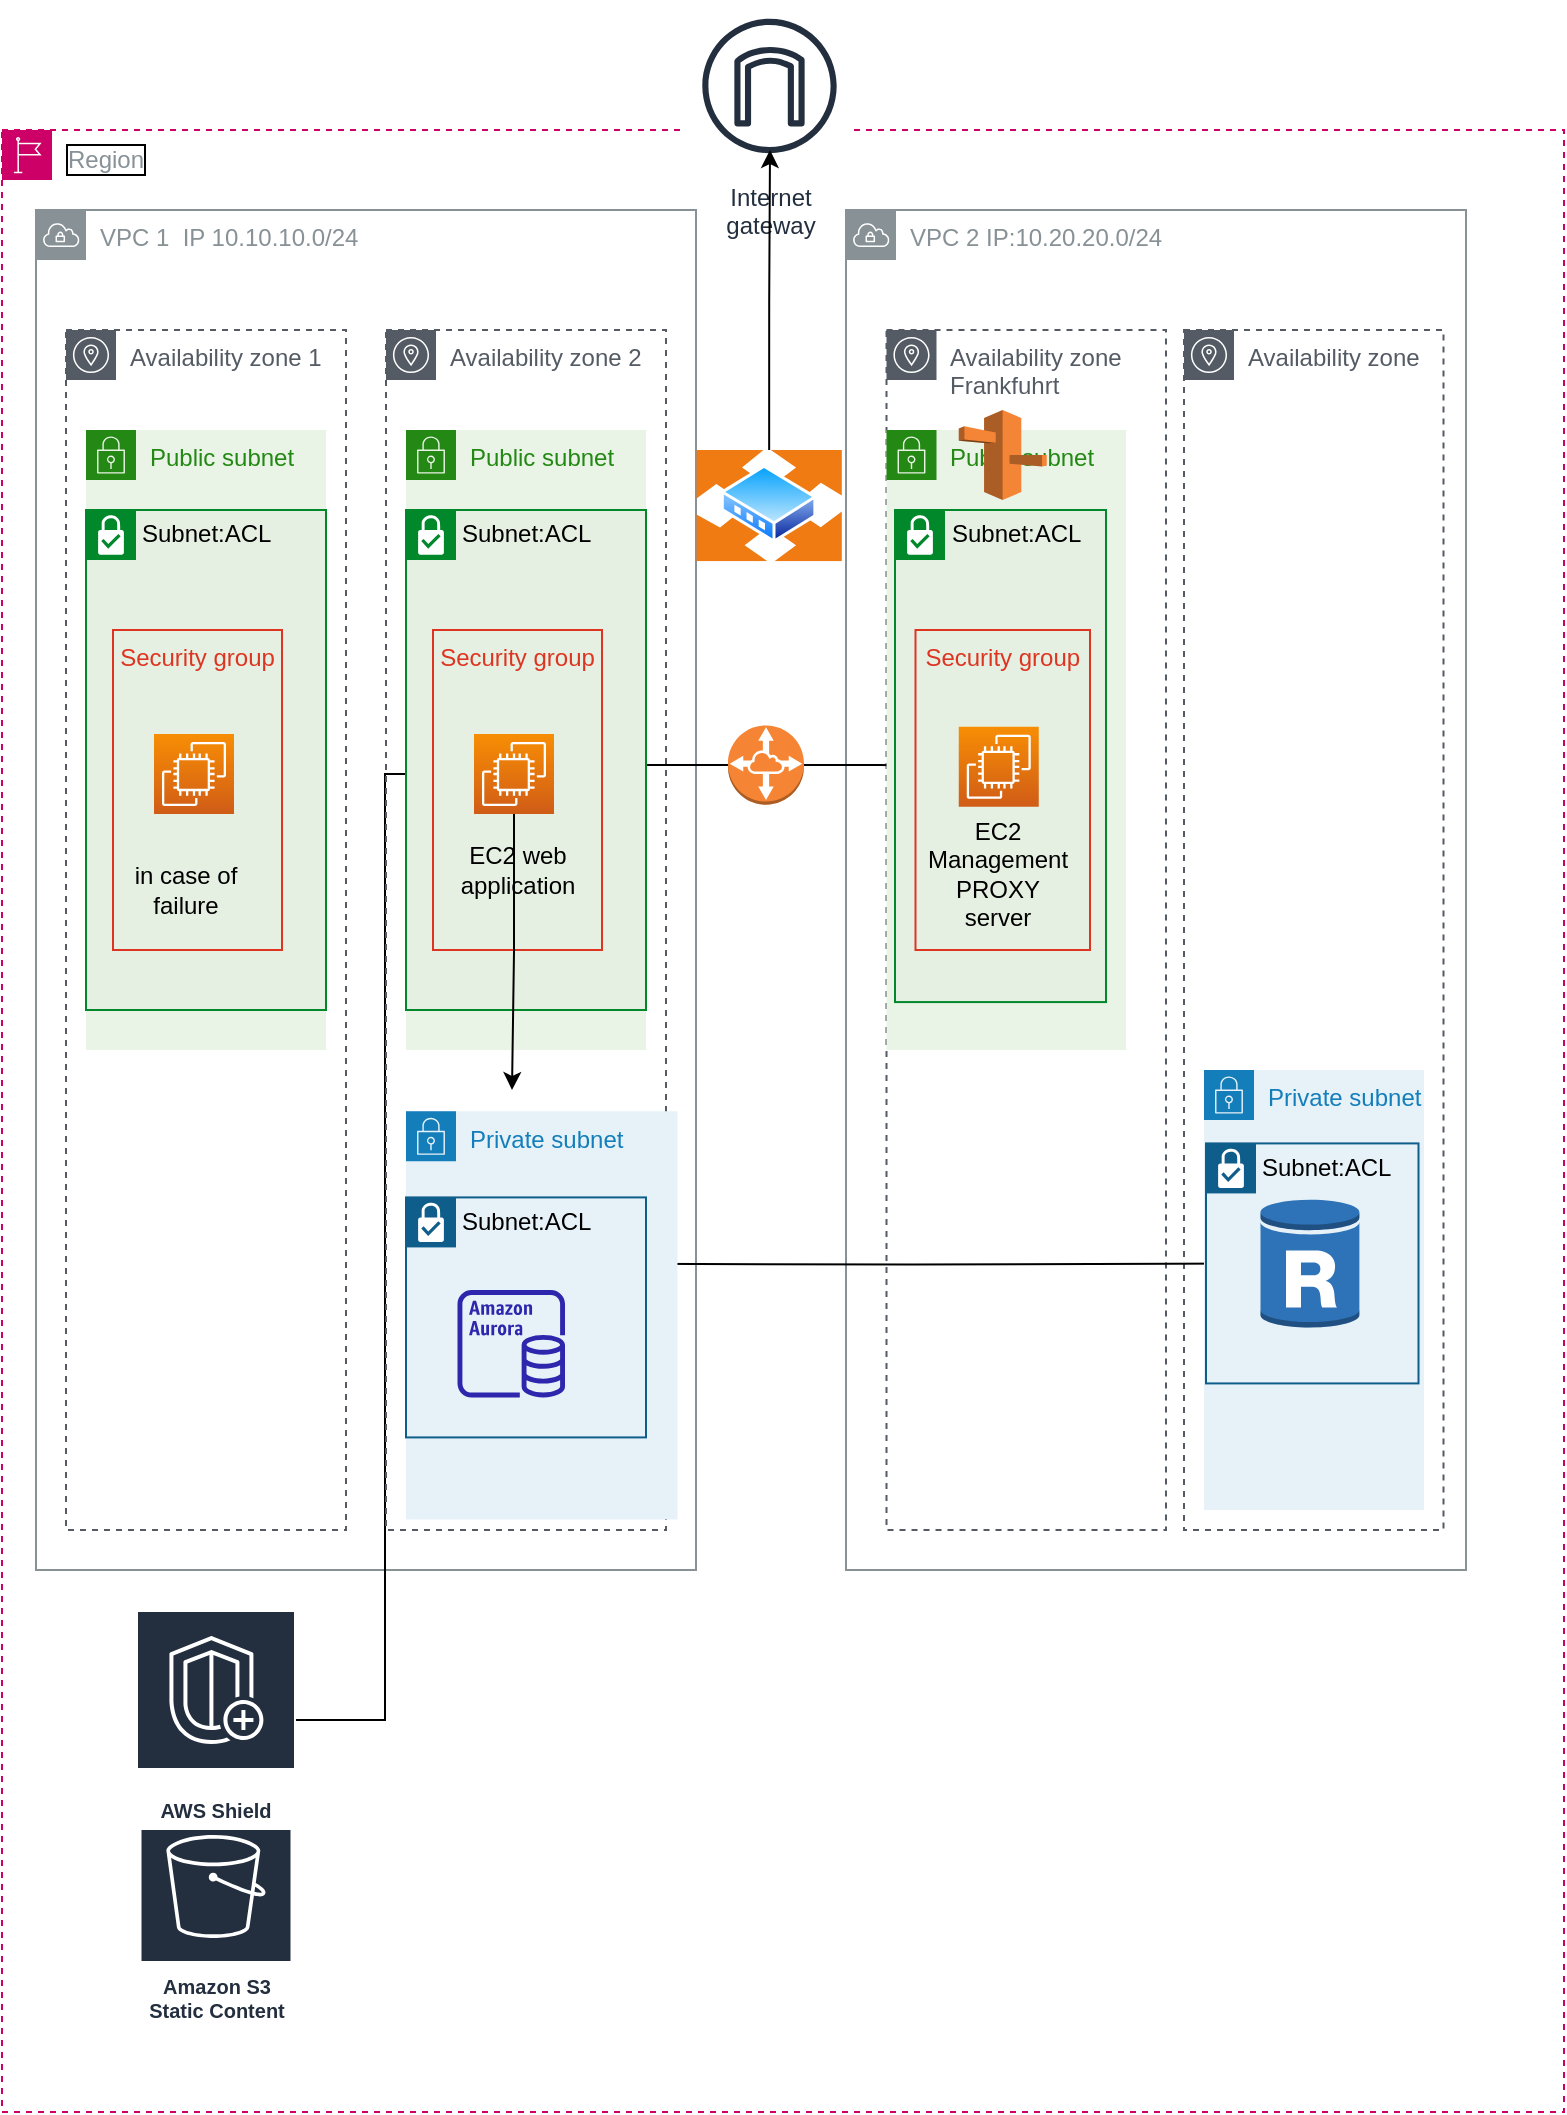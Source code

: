 <mxfile version="15.9.4" type="github">
  <diagram id="mj5j3Ta5XQgOwfbZ-XNI" name="Page-1">
    <mxGraphModel dx="1483" dy="1950" grid="1" gridSize="10" guides="1" tooltips="1" connect="1" arrows="1" fold="1" page="1" pageScale="1" pageWidth="827" pageHeight="1169" math="0" shadow="0">
      <root>
        <mxCell id="0" />
        <mxCell id="1" parent="0" />
        <mxCell id="3-Ja3zfgAtnqCm58jpz--77" value="Region" style="sketch=0;outlineConnect=0;gradientColor=none;html=1;whiteSpace=wrap;fontSize=12;fontStyle=0;shape=mxgraph.aws4.group;grIcon=mxgraph.aws4.group_region;strokeColor=#CC0066;fillColor=none;verticalAlign=top;align=left;spacingLeft=30;fontColor=#879196;dashed=1;labelBackgroundColor=none;labelBorderColor=#000000;" vertex="1" parent="1">
          <mxGeometry x="23" y="-750" width="781" height="991" as="geometry" />
        </mxCell>
        <mxCell id="3-Ja3zfgAtnqCm58jpz--3" value="VPC 1&amp;nbsp; IP 10.10.10.0/24&amp;nbsp;" style="sketch=0;outlineConnect=0;gradientColor=none;html=1;whiteSpace=wrap;fontSize=12;fontStyle=0;shape=mxgraph.aws4.group;grIcon=mxgraph.aws4.group_vpc;strokeColor=#879196;fillColor=none;verticalAlign=top;align=left;spacingLeft=30;fontColor=#879196;dashed=0;" vertex="1" parent="1">
          <mxGeometry x="40" y="-710" width="330" height="680" as="geometry" />
        </mxCell>
        <mxCell id="3-Ja3zfgAtnqCm58jpz--4" value="VPC 2 IP:10.20.20.0/24" style="sketch=0;outlineConnect=0;gradientColor=none;html=1;whiteSpace=wrap;fontSize=12;fontStyle=0;shape=mxgraph.aws4.group;grIcon=mxgraph.aws4.group_vpc;strokeColor=#879196;fillColor=none;verticalAlign=top;align=left;spacingLeft=30;fontColor=#879196;dashed=0;" vertex="1" parent="1">
          <mxGeometry x="445" y="-710" width="310" height="680" as="geometry" />
        </mxCell>
        <mxCell id="3-Ja3zfgAtnqCm58jpz--9" value="Availability zone 1" style="sketch=0;outlineConnect=0;gradientColor=none;html=1;whiteSpace=wrap;fontSize=12;fontStyle=0;shape=mxgraph.aws4.group;grIcon=mxgraph.aws4.group_availability_zone;strokeColor=#545B64;fillColor=none;verticalAlign=top;align=left;spacingLeft=30;fontColor=#545B64;dashed=1;" vertex="1" parent="1">
          <mxGeometry x="55" y="-650" width="140" height="600" as="geometry" />
        </mxCell>
        <mxCell id="3-Ja3zfgAtnqCm58jpz--11" value="Availability zone&lt;br&gt;Frankfuhrt" style="sketch=0;outlineConnect=0;gradientColor=none;html=1;whiteSpace=wrap;fontSize=12;fontStyle=0;shape=mxgraph.aws4.group;grIcon=mxgraph.aws4.group_availability_zone;strokeColor=#545B64;fillColor=none;verticalAlign=top;align=left;spacingLeft=30;fontColor=#545B64;dashed=1;" vertex="1" parent="1">
          <mxGeometry x="465.25" y="-650" width="139.75" height="600" as="geometry" />
        </mxCell>
        <mxCell id="3-Ja3zfgAtnqCm58jpz--12" value="Availability zone" style="sketch=0;outlineConnect=0;gradientColor=none;html=1;whiteSpace=wrap;fontSize=12;fontStyle=0;shape=mxgraph.aws4.group;grIcon=mxgraph.aws4.group_availability_zone;strokeColor=#545B64;fillColor=none;verticalAlign=top;align=left;spacingLeft=30;fontColor=#545B64;dashed=1;" vertex="1" parent="1">
          <mxGeometry x="614" y="-650" width="129.75" height="600" as="geometry" />
        </mxCell>
        <mxCell id="3-Ja3zfgAtnqCm58jpz--43" value="" style="edgeStyle=orthogonalEdgeStyle;rounded=0;orthogonalLoop=1;jettySize=auto;html=1;" edge="1" parent="1" source="3-Ja3zfgAtnqCm58jpz--13" target="3-Ja3zfgAtnqCm58jpz--18">
          <mxGeometry relative="1" as="geometry" />
        </mxCell>
        <mxCell id="3-Ja3zfgAtnqCm58jpz--44" value="" style="edgeStyle=orthogonalEdgeStyle;rounded=0;orthogonalLoop=1;jettySize=auto;html=1;" edge="1" parent="1" source="3-Ja3zfgAtnqCm58jpz--13" target="3-Ja3zfgAtnqCm58jpz--40">
          <mxGeometry relative="1" as="geometry" />
        </mxCell>
        <mxCell id="3-Ja3zfgAtnqCm58jpz--13" value="" style="outlineConnect=0;dashed=0;verticalLabelPosition=bottom;verticalAlign=top;align=center;html=1;shape=mxgraph.aws3.vpc_peering;fillColor=#F58534;gradientColor=none;" vertex="1" parent="1">
          <mxGeometry x="386" y="-452.29" width="38" height="39.65" as="geometry" />
        </mxCell>
        <mxCell id="3-Ja3zfgAtnqCm58jpz--61" style="edgeStyle=orthogonalEdgeStyle;rounded=0;orthogonalLoop=1;jettySize=auto;html=1;entryX=0;entryY=0.5;entryDx=0;entryDy=0;entryPerimeter=0;fontColor=#000000;startArrow=none;" edge="1" parent="1" source="3-Ja3zfgAtnqCm58jpz--62" target="3-Ja3zfgAtnqCm58jpz--40">
          <mxGeometry relative="1" as="geometry" />
        </mxCell>
        <mxCell id="3-Ja3zfgAtnqCm58jpz--14" value="Amazon S3 &lt;br&gt;Static Content" style="sketch=0;outlineConnect=0;fontColor=#232F3E;gradientColor=none;strokeColor=#ffffff;fillColor=#232F3E;dashed=0;verticalLabelPosition=middle;verticalAlign=bottom;align=center;html=1;whiteSpace=wrap;fontSize=10;fontStyle=1;spacing=3;shape=mxgraph.aws4.productIcon;prIcon=mxgraph.aws4.s3;" vertex="1" parent="1">
          <mxGeometry x="91.75" y="90" width="76.5" height="110" as="geometry" />
        </mxCell>
        <mxCell id="3-Ja3zfgAtnqCm58jpz--17" value="Public subnet" style="points=[[0,0],[0.25,0],[0.5,0],[0.75,0],[1,0],[1,0.25],[1,0.5],[1,0.75],[1,1],[0.75,1],[0.5,1],[0.25,1],[0,1],[0,0.75],[0,0.5],[0,0.25]];outlineConnect=0;gradientColor=none;html=1;whiteSpace=wrap;fontSize=12;fontStyle=0;shape=mxgraph.aws4.group;grIcon=mxgraph.aws4.group_security_group;grStroke=0;strokeColor=#248814;fillColor=#E9F3E6;verticalAlign=top;align=left;spacingLeft=30;fontColor=#248814;dashed=0;" vertex="1" parent="1">
          <mxGeometry x="465.25" y="-600" width="119.75" height="310" as="geometry" />
        </mxCell>
        <mxCell id="3-Ja3zfgAtnqCm58jpz--23" value="Internet&#xa;gateway" style="sketch=0;outlineConnect=0;fontColor=#232F3E;gradientColor=none;strokeColor=#232F3E;fillColor=#ffffff;dashed=0;verticalLabelPosition=bottom;verticalAlign=top;align=center;html=1;fontSize=12;fontStyle=0;aspect=fixed;shape=mxgraph.aws4.resourceIcon;resIcon=mxgraph.aws4.internet_gateway;" vertex="1" parent="1">
          <mxGeometry x="364.75" y="-814" width="84" height="84" as="geometry" />
        </mxCell>
        <mxCell id="3-Ja3zfgAtnqCm58jpz--32" value="Subnet:ACL" style="shape=mxgraph.ibm.box;prType=subnet;fontStyle=0;verticalAlign=top;align=left;spacingLeft=32;spacingTop=4;fillColor=#E6F0E2;rounded=0;whiteSpace=wrap;html=1;strokeColor=#00882B;strokeWidth=1;dashed=0;container=1;spacing=-4;collapsible=0;expand=0;recursiveResize=0;" vertex="1" parent="1">
          <mxGeometry x="469.5" y="-560" width="105.5" height="246.04" as="geometry" />
        </mxCell>
        <mxCell id="3-Ja3zfgAtnqCm58jpz--54" value="EC2 Management PROXY server" style="text;html=1;strokeColor=none;fillColor=none;align=center;verticalAlign=middle;whiteSpace=wrap;rounded=0;" vertex="1" parent="3-Ja3zfgAtnqCm58jpz--32">
          <mxGeometry x="21.63" y="154.41" width="60" height="55.59" as="geometry" />
        </mxCell>
        <mxCell id="3-Ja3zfgAtnqCm58jpz--18" value="" style="sketch=0;points=[[0,0,0],[0.25,0,0],[0.5,0,0],[0.75,0,0],[1,0,0],[0,1,0],[0.25,1,0],[0.5,1,0],[0.75,1,0],[1,1,0],[0,0.25,0],[0,0.5,0],[0,0.75,0],[1,0.25,0],[1,0.5,0],[1,0.75,0]];outlineConnect=0;fontColor=#232F3E;gradientColor=#F78E04;gradientDirection=north;fillColor=#D05C17;strokeColor=#ffffff;dashed=0;verticalLabelPosition=bottom;verticalAlign=top;align=center;html=1;fontSize=12;fontStyle=0;aspect=fixed;shape=mxgraph.aws4.resourceIcon;resIcon=mxgraph.aws4.ec2;" vertex="1" parent="1">
          <mxGeometry x="501.38" y="-451.59" width="40" height="40" as="geometry" />
        </mxCell>
        <mxCell id="3-Ja3zfgAtnqCm58jpz--37" value="Availability zone 2" style="sketch=0;outlineConnect=0;gradientColor=none;html=1;whiteSpace=wrap;fontSize=12;fontStyle=0;shape=mxgraph.aws4.group;grIcon=mxgraph.aws4.group_availability_zone;strokeColor=#545B64;fillColor=none;verticalAlign=top;align=left;spacingLeft=30;fontColor=#545B64;dashed=1;" vertex="1" parent="1">
          <mxGeometry x="215" y="-650" width="140" height="600" as="geometry" />
        </mxCell>
        <mxCell id="3-Ja3zfgAtnqCm58jpz--52" style="edgeStyle=orthogonalEdgeStyle;rounded=0;orthogonalLoop=1;jettySize=auto;html=1;" edge="1" parent="1" target="3-Ja3zfgAtnqCm58jpz--47">
          <mxGeometry relative="1" as="geometry">
            <mxPoint x="303" y="-183.2" as="sourcePoint" />
          </mxGeometry>
        </mxCell>
        <mxCell id="3-Ja3zfgAtnqCm58jpz--38" value="Public subnet" style="points=[[0,0],[0.25,0],[0.5,0],[0.75,0],[1,0],[1,0.25],[1,0.5],[1,0.75],[1,1],[0.75,1],[0.5,1],[0.25,1],[0,1],[0,0.75],[0,0.5],[0,0.25]];outlineConnect=0;gradientColor=none;html=1;whiteSpace=wrap;fontSize=12;fontStyle=0;shape=mxgraph.aws4.group;grIcon=mxgraph.aws4.group_security_group;grStroke=0;strokeColor=#248814;fillColor=#E9F3E6;verticalAlign=top;align=left;spacingLeft=30;fontColor=#248814;dashed=0;" vertex="1" parent="1">
          <mxGeometry x="225" y="-600" width="120" height="310" as="geometry" />
        </mxCell>
        <mxCell id="3-Ja3zfgAtnqCm58jpz--31" value="Subnet:ACL" style="shape=mxgraph.ibm.box;prType=subnet;fontStyle=0;verticalAlign=top;align=left;spacingLeft=32;spacingTop=4;fillColor=#E6F0E2;rounded=0;whiteSpace=wrap;html=1;strokeColor=#00882B;strokeWidth=1;dashed=0;container=1;spacing=-4;collapsible=0;expand=0;recursiveResize=0;" vertex="1" parent="1">
          <mxGeometry x="225" y="-560" width="120" height="250" as="geometry" />
        </mxCell>
        <mxCell id="3-Ja3zfgAtnqCm58jpz--39" value="Security group" style="fillColor=none;strokeColor=#DD3522;verticalAlign=top;fontStyle=0;fontColor=#DD3522;" vertex="1" parent="1">
          <mxGeometry x="238.5" y="-500" width="84.5" height="160" as="geometry" />
        </mxCell>
        <mxCell id="3-Ja3zfgAtnqCm58jpz--41" value="" style="edgeStyle=orthogonalEdgeStyle;rounded=0;orthogonalLoop=1;jettySize=auto;html=1;" edge="1" parent="1" source="3-Ja3zfgAtnqCm58jpz--40">
          <mxGeometry relative="1" as="geometry">
            <mxPoint x="278" y="-270" as="targetPoint" />
          </mxGeometry>
        </mxCell>
        <mxCell id="3-Ja3zfgAtnqCm58jpz--40" value="" style="sketch=0;points=[[0,0,0],[0.25,0,0],[0.5,0,0],[0.75,0,0],[1,0,0],[0,1,0],[0.25,1,0],[0.5,1,0],[0.75,1,0],[1,1,0],[0,0.25,0],[0,0.5,0],[0,0.75,0],[1,0.25,0],[1,0.5,0],[1,0.75,0]];outlineConnect=0;fontColor=#232F3E;gradientColor=#F78E04;gradientDirection=north;fillColor=#D05C17;strokeColor=#ffffff;dashed=0;verticalLabelPosition=bottom;verticalAlign=top;align=center;html=1;fontSize=12;fontStyle=0;aspect=fixed;shape=mxgraph.aws4.resourceIcon;resIcon=mxgraph.aws4.ec2;" vertex="1" parent="1">
          <mxGeometry x="259" y="-448" width="40" height="40" as="geometry" />
        </mxCell>
        <mxCell id="3-Ja3zfgAtnqCm58jpz--42" value="" style="outlineConnect=0;dashed=0;verticalLabelPosition=bottom;verticalAlign=top;align=center;html=1;shape=mxgraph.aws3.route_53;fillColor=#F58536;gradientColor=none;" vertex="1" parent="1">
          <mxGeometry x="501.38" y="-610" width="44" height="45" as="geometry" />
        </mxCell>
        <mxCell id="3-Ja3zfgAtnqCm58jpz--45" value="Private subnet" style="points=[[0,0],[0.25,0],[0.5,0],[0.75,0],[1,0],[1,0.25],[1,0.5],[1,0.75],[1,1],[0.75,1],[0.5,1],[0.25,1],[0,1],[0,0.75],[0,0.5],[0,0.25]];outlineConnect=0;gradientColor=none;html=1;whiteSpace=wrap;fontSize=12;fontStyle=0;shape=mxgraph.aws4.group;grIcon=mxgraph.aws4.group_security_group;grStroke=0;strokeColor=#147EBA;fillColor=#E6F2F8;verticalAlign=top;align=left;spacingLeft=30;fontColor=#147EBA;dashed=0;" vertex="1" parent="1">
          <mxGeometry x="624" y="-280" width="110" height="220" as="geometry" />
        </mxCell>
        <mxCell id="3-Ja3zfgAtnqCm58jpz--47" value="" style="outlineConnect=0;dashed=0;verticalLabelPosition=bottom;verticalAlign=top;align=center;html=1;shape=mxgraph.aws3.rds_db_instance_read_replica;fillColor=#2E73B8;gradientColor=none;" vertex="1" parent="1">
          <mxGeometry x="652.25" y="-216.29" width="49.5" height="66" as="geometry" />
        </mxCell>
        <mxCell id="3-Ja3zfgAtnqCm58jpz--53" value="EC2 web application" style="text;html=1;strokeColor=none;fillColor=none;align=center;verticalAlign=middle;whiteSpace=wrap;rounded=0;" vertex="1" parent="1">
          <mxGeometry x="250.75" y="-394.59" width="60" height="30" as="geometry" />
        </mxCell>
        <mxCell id="3-Ja3zfgAtnqCm58jpz--55" value="Security group" style="fillColor=none;strokeColor=#DD3522;verticalAlign=top;fontStyle=0;fontColor=#DD3522;" vertex="1" parent="1">
          <mxGeometry x="479.75" y="-500" width="87.25" height="160" as="geometry" />
        </mxCell>
        <mxCell id="3-Ja3zfgAtnqCm58jpz--60" value="Subnet:ACL" style="shape=mxgraph.ibm.box;prType=subnet;fontStyle=0;verticalAlign=top;align=left;spacingLeft=32;spacingTop=4;fillColor=none;rounded=0;whiteSpace=wrap;html=1;strokeColor=#0F5D8A;strokeWidth=1;dashed=0;container=1;spacing=-4;collapsible=0;expand=0;recursiveResize=0;fontColor=#000000;labelBackgroundColor=none;" vertex="1" parent="1">
          <mxGeometry x="625" y="-243.29" width="106.25" height="120" as="geometry" />
        </mxCell>
        <mxCell id="3-Ja3zfgAtnqCm58jpz--64" value="Public subnet" style="points=[[0,0],[0.25,0],[0.5,0],[0.75,0],[1,0],[1,0.25],[1,0.5],[1,0.75],[1,1],[0.75,1],[0.5,1],[0.25,1],[0,1],[0,0.75],[0,0.5],[0,0.25]];outlineConnect=0;gradientColor=none;html=1;whiteSpace=wrap;fontSize=12;fontStyle=0;shape=mxgraph.aws4.group;grIcon=mxgraph.aws4.group_security_group;grStroke=0;strokeColor=#248814;fillColor=#E9F3E6;verticalAlign=top;align=left;spacingLeft=30;fontColor=#248814;dashed=0;" vertex="1" parent="1">
          <mxGeometry x="65" y="-600" width="120" height="310" as="geometry" />
        </mxCell>
        <mxCell id="3-Ja3zfgAtnqCm58jpz--65" value="Subnet:ACL" style="shape=mxgraph.ibm.box;prType=subnet;fontStyle=0;verticalAlign=top;align=left;spacingLeft=32;spacingTop=4;fillColor=#E6F0E2;rounded=0;whiteSpace=wrap;html=1;strokeColor=#00882B;strokeWidth=1;dashed=0;container=1;spacing=-4;collapsible=0;expand=0;recursiveResize=0;" vertex="1" parent="1">
          <mxGeometry x="65" y="-560" width="120" height="250" as="geometry" />
        </mxCell>
        <mxCell id="3-Ja3zfgAtnqCm58jpz--66" value="Security group" style="fillColor=none;strokeColor=#DD3522;verticalAlign=top;fontStyle=0;fontColor=#DD3522;" vertex="1" parent="1">
          <mxGeometry x="78.5" y="-500" width="84.5" height="160" as="geometry" />
        </mxCell>
        <mxCell id="3-Ja3zfgAtnqCm58jpz--67" value="" style="sketch=0;points=[[0,0,0],[0.25,0,0],[0.5,0,0],[0.75,0,0],[1,0,0],[0,1,0],[0.25,1,0],[0.5,1,0],[0.75,1,0],[1,1,0],[0,0.25,0],[0,0.5,0],[0,0.75,0],[1,0.25,0],[1,0.5,0],[1,0.75,0]];outlineConnect=0;fontColor=#232F3E;gradientColor=#F78E04;gradientDirection=north;fillColor=#D05C17;strokeColor=#ffffff;dashed=0;verticalLabelPosition=bottom;verticalAlign=top;align=center;html=1;fontSize=12;fontStyle=0;aspect=fixed;shape=mxgraph.aws4.resourceIcon;resIcon=mxgraph.aws4.ec2;" vertex="1" parent="1">
          <mxGeometry x="99" y="-448" width="40" height="40" as="geometry" />
        </mxCell>
        <mxCell id="3-Ja3zfgAtnqCm58jpz--68" value="in case of failure" style="text;html=1;strokeColor=none;fillColor=none;align=center;verticalAlign=middle;whiteSpace=wrap;rounded=0;labelBackgroundColor=none;fontColor=#000000;" vertex="1" parent="1">
          <mxGeometry x="78.5" y="-385" width="71.5" height="30" as="geometry" />
        </mxCell>
        <mxCell id="3-Ja3zfgAtnqCm58jpz--74" value="Private subnet" style="points=[[0,0],[0.25,0],[0.5,0],[0.75,0],[1,0],[1,0.25],[1,0.5],[1,0.75],[1,1],[0.75,1],[0.5,1],[0.25,1],[0,1],[0,0.75],[0,0.5],[0,0.25]];outlineConnect=0;gradientColor=none;whiteSpace=wrap;fontSize=12;fontStyle=0;shape=mxgraph.aws4.group;grIcon=mxgraph.aws4.group_security_group;grStroke=0;strokeColor=#147EBA;fillColor=#E6F2F8;verticalAlign=top;align=left;spacingLeft=30;fontColor=#147EBA;dashed=0;labelBorderColor=none;html=1;" vertex="1" parent="1">
          <mxGeometry x="225" y="-259.36" width="135.75" height="204.13" as="geometry" />
        </mxCell>
        <mxCell id="3-Ja3zfgAtnqCm58jpz--75" value="Subnet:ACL" style="shape=mxgraph.ibm.box;prType=subnet;fontStyle=0;verticalAlign=top;align=left;spacingLeft=32;spacingTop=4;fillColor=none;rounded=0;whiteSpace=wrap;html=1;strokeColor=#0F5D8A;strokeWidth=1;dashed=0;container=1;spacing=-4;collapsible=0;expand=0;recursiveResize=0;fontColor=#000000;labelBackgroundColor=none;" vertex="1" parent="1">
          <mxGeometry x="225" y="-216.29" width="120" height="120" as="geometry" />
        </mxCell>
        <mxCell id="3-Ja3zfgAtnqCm58jpz--72" value="" style="sketch=0;outlineConnect=0;fontColor=#232F3E;gradientColor=none;fillColor=#2E27AD;strokeColor=none;dashed=0;verticalLabelPosition=bottom;verticalAlign=top;align=center;html=1;fontSize=12;fontStyle=0;aspect=fixed;pointerEvents=1;shape=mxgraph.aws4.aurora_instance;" vertex="1" parent="3-Ja3zfgAtnqCm58jpz--75">
          <mxGeometry x="25.75" y="46.29" width="53.75" height="53.75" as="geometry" />
        </mxCell>
        <mxCell id="3-Ja3zfgAtnqCm58jpz--62" value="AWS Shield" style="sketch=0;outlineConnect=0;fontColor=#232F3E;gradientColor=none;strokeColor=#ffffff;fillColor=#232F3E;dashed=0;verticalLabelPosition=middle;verticalAlign=bottom;align=center;html=1;whiteSpace=wrap;fontSize=10;fontStyle=1;spacing=3;shape=mxgraph.aws4.productIcon;prIcon=mxgraph.aws4.shield;labelBackgroundColor=none;" vertex="1" parent="1">
          <mxGeometry x="90" y="-10" width="80" height="110" as="geometry" />
        </mxCell>
        <mxCell id="3-Ja3zfgAtnqCm58jpz--84" style="edgeStyle=orthogonalEdgeStyle;rounded=0;orthogonalLoop=1;jettySize=auto;html=1;fontColor=#000000;" edge="1" parent="1" source="3-Ja3zfgAtnqCm58jpz--82">
          <mxGeometry relative="1" as="geometry">
            <mxPoint x="407" y="-740" as="targetPoint" />
          </mxGeometry>
        </mxCell>
        <mxCell id="3-Ja3zfgAtnqCm58jpz--82" value="" style="aspect=fixed;perimeter=ellipsePerimeter;html=1;align=center;shadow=0;dashed=0;spacingTop=3;image;image=img/lib/active_directory/router.svg;labelBackgroundColor=none;labelBorderColor=#000000;fontColor=#000000;strokeColor=#CC0066;fillColor=none;" vertex="1" parent="1">
          <mxGeometry x="370" y="-590" width="73.16" height="55.6" as="geometry" />
        </mxCell>
      </root>
    </mxGraphModel>
  </diagram>
</mxfile>
